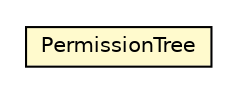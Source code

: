 #!/usr/local/bin/dot
#
# Class diagram 
# Generated by UMLGraph version 5.1 (http://www.umlgraph.org/)
#

digraph G {
	edge [fontname="Helvetica",fontsize=10,labelfontname="Helvetica",labelfontsize=10];
	node [fontname="Helvetica",fontsize=10,shape=plaintext];
	nodesep=0.25;
	ranksep=0.5;
	// org.androidtransfuse.model.manifest.PermissionTree
	c14994 [label=<<table title="org.androidtransfuse.model.manifest.PermissionTree" border="0" cellborder="1" cellspacing="0" cellpadding="2" port="p" bgcolor="lemonChiffon" href="./PermissionTree.html">
		<tr><td><table border="0" cellspacing="0" cellpadding="1">
<tr><td align="center" balign="center"> PermissionTree </td></tr>
		</table></td></tr>
		</table>>, fontname="Helvetica", fontcolor="black", fontsize=10.0];
}

